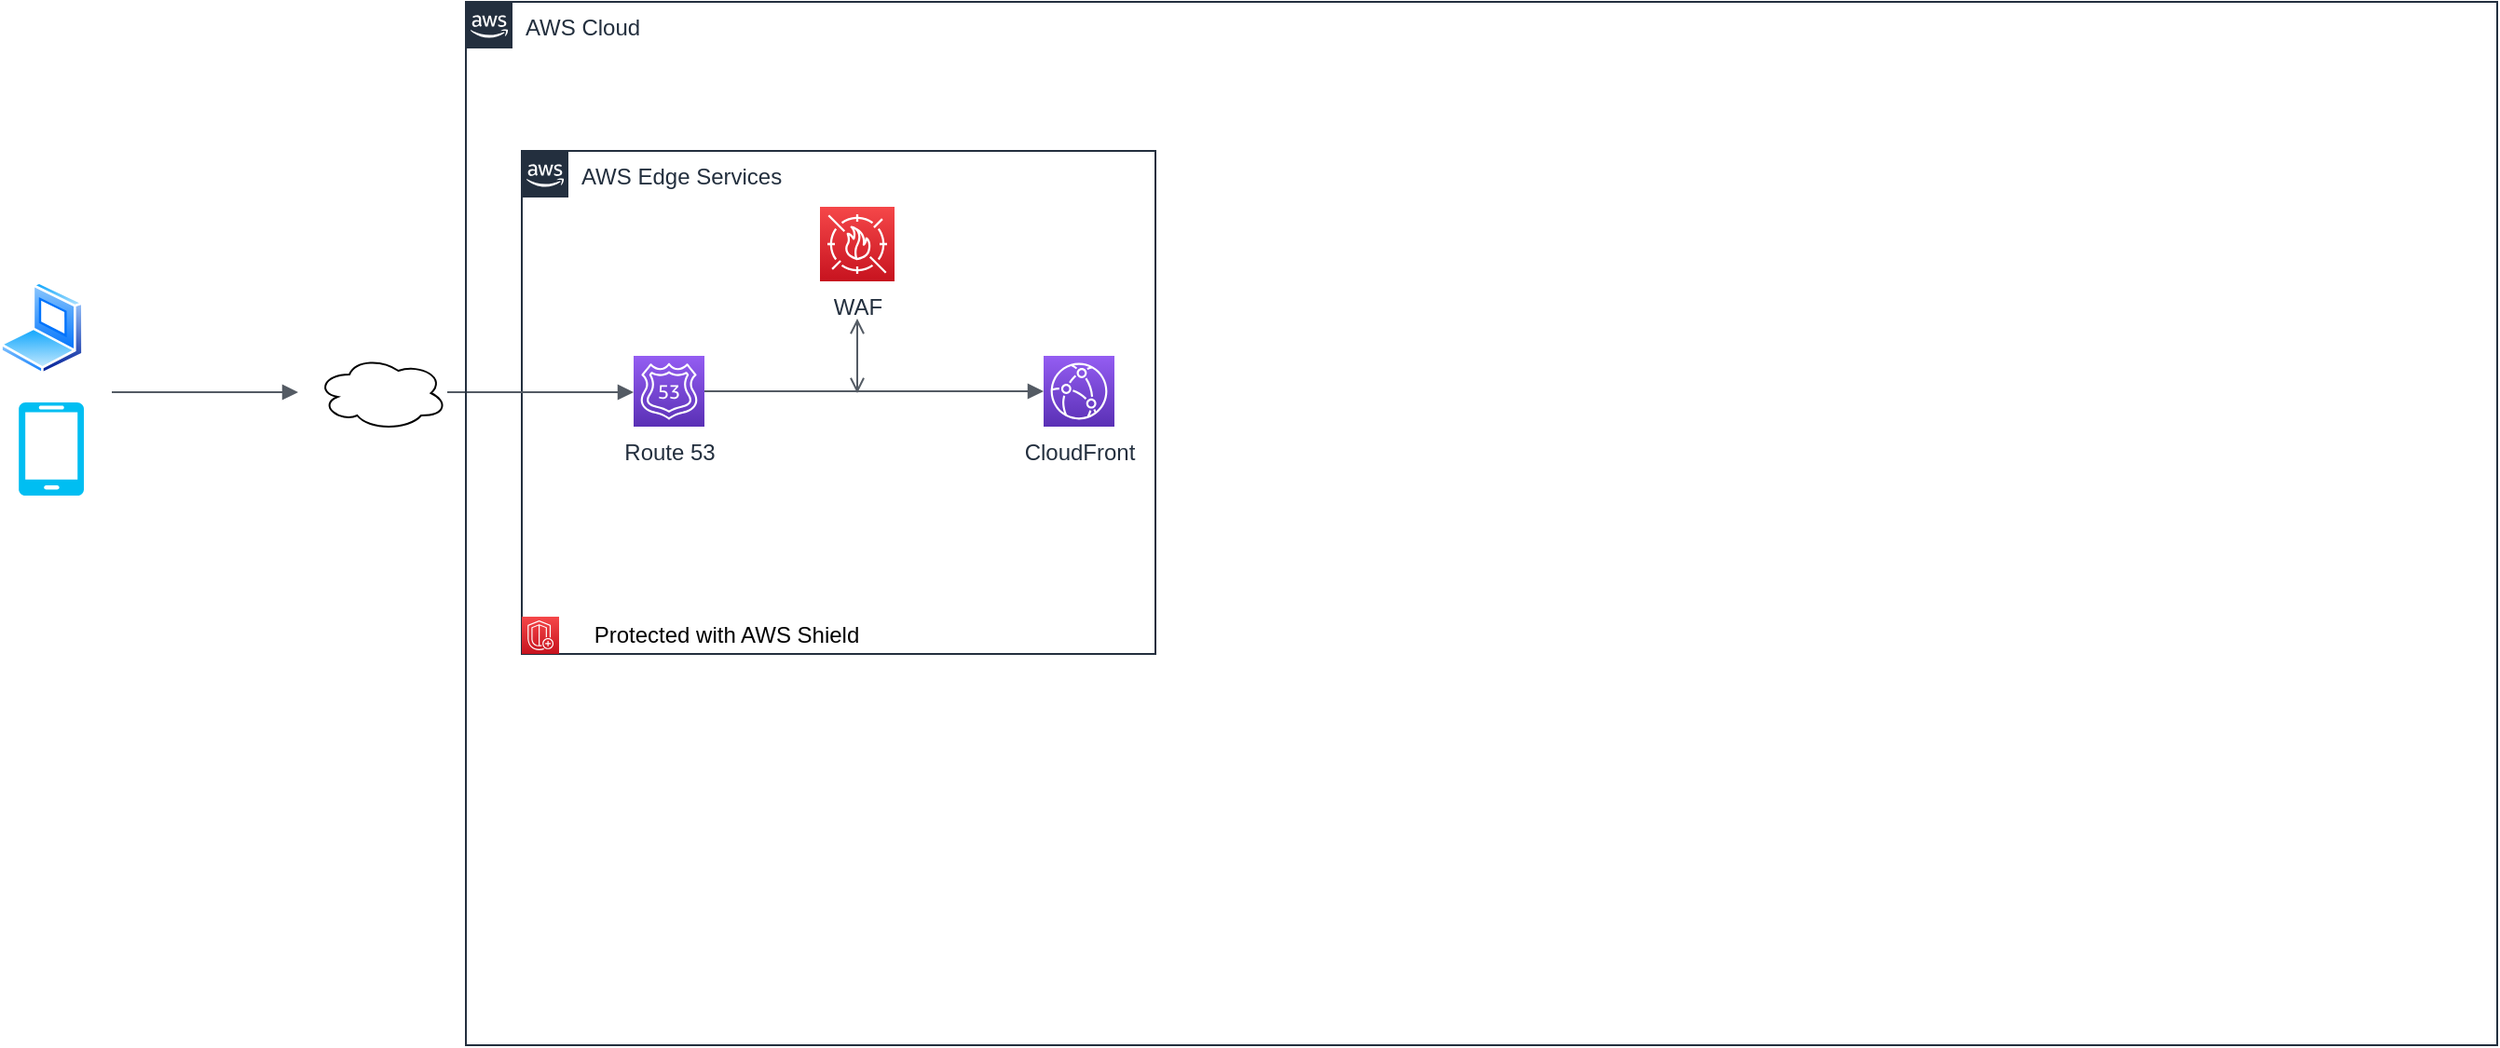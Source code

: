 <mxfile version="20.0.1" type="github">
  <diagram id="S9UyM0tFQbpVBHd5YzN-" name="Page-1">
    <mxGraphModel dx="1422" dy="794" grid="1" gridSize="10" guides="1" tooltips="1" connect="1" arrows="1" fold="1" page="1" pageScale="1" pageWidth="2336" pageHeight="1654" background="none" math="0" shadow="0">
      <root>
        <mxCell id="0" />
        <mxCell id="1" parent="0" />
        <mxCell id="o099btuPSf6t2Z-e04EJ-1" value="AWS Edge Services" style="points=[[0,0],[0.25,0],[0.5,0],[0.75,0],[1,0],[1,0.25],[1,0.5],[1,0.75],[1,1],[0.75,1],[0.5,1],[0.25,1],[0,1],[0,0.75],[0,0.5],[0,0.25]];outlineConnect=0;gradientColor=none;html=1;whiteSpace=wrap;fontSize=12;fontStyle=0;container=1;pointerEvents=0;collapsible=0;recursiveResize=0;shape=mxgraph.aws4.group;grIcon=mxgraph.aws4.group_aws_cloud_alt;strokeColor=#232F3E;fillColor=none;verticalAlign=top;align=left;spacingLeft=30;fontColor=#232F3E;dashed=0;" parent="1" vertex="1">
          <mxGeometry x="330" y="280" width="340" height="270" as="geometry" />
        </mxCell>
        <mxCell id="o099btuPSf6t2Z-e04EJ-16" value="" style="group" parent="o099btuPSf6t2Z-e04EJ-1" vertex="1" connectable="0">
          <mxGeometry x="60" y="30" width="258" height="118" as="geometry" />
        </mxCell>
        <mxCell id="o099btuPSf6t2Z-e04EJ-12" value="Route 53" style="sketch=0;points=[[0,0,0],[0.25,0,0],[0.5,0,0],[0.75,0,0],[1,0,0],[0,1,0],[0.25,1,0],[0.5,1,0],[0.75,1,0],[1,1,0],[0,0.25,0],[0,0.5,0],[0,0.75,0],[1,0.25,0],[1,0.5,0],[1,0.75,0]];outlineConnect=0;fontColor=#232F3E;gradientColor=#945DF2;gradientDirection=north;fillColor=#5A30B5;strokeColor=#ffffff;dashed=0;verticalLabelPosition=bottom;verticalAlign=top;align=center;html=1;fontSize=12;fontStyle=0;aspect=fixed;shape=mxgraph.aws4.resourceIcon;resIcon=mxgraph.aws4.route_53;" parent="o099btuPSf6t2Z-e04EJ-16" vertex="1">
          <mxGeometry y="80" width="38" height="38" as="geometry" />
        </mxCell>
        <mxCell id="o099btuPSf6t2Z-e04EJ-10" value="WAF" style="sketch=0;points=[[0,0,0],[0.25,0,0],[0.5,0,0],[0.75,0,0],[1,0,0],[0,1,0],[0.25,1,0],[0.5,1,0],[0.75,1,0],[1,1,0],[0,0.25,0],[0,0.5,0],[0,0.75,0],[1,0.25,0],[1,0.5,0],[1,0.75,0]];outlineConnect=0;fontColor=#232F3E;gradientColor=#F54749;gradientDirection=north;fillColor=#C7131F;strokeColor=#ffffff;dashed=0;verticalLabelPosition=bottom;verticalAlign=top;align=center;html=1;fontSize=12;fontStyle=0;aspect=fixed;shape=mxgraph.aws4.resourceIcon;resIcon=mxgraph.aws4.waf;" parent="o099btuPSf6t2Z-e04EJ-16" vertex="1">
          <mxGeometry x="100" width="40" height="40" as="geometry" />
        </mxCell>
        <mxCell id="o099btuPSf6t2Z-e04EJ-13" value="CloudFront" style="sketch=0;points=[[0,0,0],[0.25,0,0],[0.5,0,0],[0.75,0,0],[1,0,0],[0,1,0],[0.25,1,0],[0.5,1,0],[0.75,1,0],[1,1,0],[0,0.25,0],[0,0.5,0],[0,0.75,0],[1,0.25,0],[1,0.5,0],[1,0.75,0]];outlineConnect=0;fontColor=#232F3E;gradientColor=#945DF2;gradientDirection=north;fillColor=#5A30B5;strokeColor=#ffffff;dashed=0;verticalLabelPosition=bottom;verticalAlign=top;align=center;html=1;fontSize=12;fontStyle=0;aspect=fixed;shape=mxgraph.aws4.resourceIcon;resIcon=mxgraph.aws4.cloudfront;" parent="o099btuPSf6t2Z-e04EJ-16" vertex="1">
          <mxGeometry x="220" y="80" width="38" height="38" as="geometry" />
        </mxCell>
        <mxCell id="o099btuPSf6t2Z-e04EJ-14" value="" style="edgeStyle=orthogonalEdgeStyle;html=1;endArrow=block;elbow=vertical;startArrow=none;endFill=1;strokeColor=#545B64;rounded=0;entryX=0;entryY=0.5;entryDx=0;entryDy=0;entryPerimeter=0;exitX=1;exitY=0.5;exitDx=0;exitDy=0;exitPerimeter=0;" parent="o099btuPSf6t2Z-e04EJ-16" source="o099btuPSf6t2Z-e04EJ-12" target="o099btuPSf6t2Z-e04EJ-13" edge="1">
          <mxGeometry width="100" relative="1" as="geometry">
            <mxPoint x="50" y="98.5" as="sourcePoint" />
            <mxPoint x="150" y="98.5" as="targetPoint" />
          </mxGeometry>
        </mxCell>
        <mxCell id="o099btuPSf6t2Z-e04EJ-15" value="" style="edgeStyle=orthogonalEdgeStyle;html=1;endArrow=open;elbow=vertical;startArrow=open;startFill=0;endFill=0;strokeColor=#545B64;rounded=0;" parent="o099btuPSf6t2Z-e04EJ-16" edge="1">
          <mxGeometry width="100" relative="1" as="geometry">
            <mxPoint x="120" y="100" as="sourcePoint" />
            <mxPoint x="120" y="60" as="targetPoint" />
          </mxGeometry>
        </mxCell>
        <mxCell id="o099btuPSf6t2Z-e04EJ-17" value="" style="group" parent="o099btuPSf6t2Z-e04EJ-1" vertex="1" connectable="0">
          <mxGeometry y="250" width="200" height="20" as="geometry" />
        </mxCell>
        <mxCell id="o099btuPSf6t2Z-e04EJ-2" value="" style="sketch=0;points=[[0,0,0],[0.25,0,0],[0.5,0,0],[0.75,0,0],[1,0,0],[0,1,0],[0.25,1,0],[0.5,1,0],[0.75,1,0],[1,1,0],[0,0.25,0],[0,0.5,0],[0,0.75,0],[1,0.25,0],[1,0.5,0],[1,0.75,0]];outlineConnect=0;fontColor=#232F3E;gradientColor=#F54749;gradientDirection=north;fillColor=#C7131F;strokeColor=#ffffff;dashed=0;verticalLabelPosition=bottom;verticalAlign=top;align=center;html=1;fontSize=12;fontStyle=0;aspect=fixed;shape=mxgraph.aws4.resourceIcon;resIcon=mxgraph.aws4.shield;" parent="o099btuPSf6t2Z-e04EJ-17" vertex="1">
          <mxGeometry width="20" height="20" as="geometry" />
        </mxCell>
        <mxCell id="o099btuPSf6t2Z-e04EJ-3" value="Protected with AWS Shield" style="text;html=1;strokeColor=none;fillColor=none;align=center;verticalAlign=middle;whiteSpace=wrap;rounded=0;" parent="o099btuPSf6t2Z-e04EJ-17" vertex="1">
          <mxGeometry x="20" width="180" height="20" as="geometry" />
        </mxCell>
        <mxCell id="o099btuPSf6t2Z-e04EJ-18" value="" style="group" parent="1" vertex="1" connectable="0">
          <mxGeometry x="160" y="390" width="230" height="40" as="geometry" />
        </mxCell>
        <mxCell id="o099btuPSf6t2Z-e04EJ-4" value="" style="ellipse;shape=cloud;whiteSpace=wrap;html=1;" parent="o099btuPSf6t2Z-e04EJ-18" vertex="1">
          <mxGeometry x="60" width="70" height="40" as="geometry" />
        </mxCell>
        <mxCell id="o099btuPSf6t2Z-e04EJ-6" value="" style="edgeStyle=orthogonalEdgeStyle;html=1;endArrow=block;elbow=vertical;startArrow=none;endFill=1;strokeColor=#545B64;rounded=0;" parent="o099btuPSf6t2Z-e04EJ-18" edge="1">
          <mxGeometry width="100" relative="1" as="geometry">
            <mxPoint x="130" y="19.5" as="sourcePoint" />
            <mxPoint x="230" y="19.5" as="targetPoint" />
          </mxGeometry>
        </mxCell>
        <mxCell id="o099btuPSf6t2Z-e04EJ-7" value="" style="edgeStyle=orthogonalEdgeStyle;html=1;endArrow=block;elbow=vertical;startArrow=none;endFill=1;strokeColor=#545B64;rounded=0;" parent="o099btuPSf6t2Z-e04EJ-18" edge="1">
          <mxGeometry width="100" relative="1" as="geometry">
            <mxPoint x="-50" y="19.5" as="sourcePoint" />
            <mxPoint x="50" y="19.5" as="targetPoint" />
            <Array as="points">
              <mxPoint y="19.5" />
              <mxPoint y="19.5" />
            </Array>
          </mxGeometry>
        </mxCell>
        <mxCell id="e1Rylb-uFzCbyF6p7n8r-2" value="AWS Cloud" style="points=[[0,0],[0.25,0],[0.5,0],[0.75,0],[1,0],[1,0.25],[1,0.5],[1,0.75],[1,1],[0.75,1],[0.5,1],[0.25,1],[0,1],[0,0.75],[0,0.5],[0,0.25]];outlineConnect=0;gradientColor=none;html=1;whiteSpace=wrap;fontSize=12;fontStyle=0;container=1;pointerEvents=0;collapsible=0;recursiveResize=0;shape=mxgraph.aws4.group;grIcon=mxgraph.aws4.group_aws_cloud_alt;strokeColor=#232F3E;fillColor=none;verticalAlign=top;align=left;spacingLeft=30;fontColor=#232F3E;dashed=0;" vertex="1" parent="1">
          <mxGeometry x="300" y="200" width="1090" height="560" as="geometry" />
        </mxCell>
        <mxCell id="e1Rylb-uFzCbyF6p7n8r-5" value="" style="group" vertex="1" connectable="0" parent="1">
          <mxGeometry x="50" y="350" width="45" height="115" as="geometry" />
        </mxCell>
        <mxCell id="e1Rylb-uFzCbyF6p7n8r-3" value="" style="aspect=fixed;perimeter=ellipsePerimeter;html=1;align=center;shadow=0;dashed=0;spacingTop=3;image;image=img/lib/active_directory/laptop_client.svg;" vertex="1" parent="e1Rylb-uFzCbyF6p7n8r-5">
          <mxGeometry width="45" height="50" as="geometry" />
        </mxCell>
        <mxCell id="e1Rylb-uFzCbyF6p7n8r-4" value="" style="verticalLabelPosition=bottom;html=1;verticalAlign=top;align=center;strokeColor=none;fillColor=#00BEF2;shape=mxgraph.azure.mobile;pointerEvents=1;" vertex="1" parent="e1Rylb-uFzCbyF6p7n8r-5">
          <mxGeometry x="10" y="65" width="35" height="50" as="geometry" />
        </mxCell>
      </root>
    </mxGraphModel>
  </diagram>
</mxfile>
